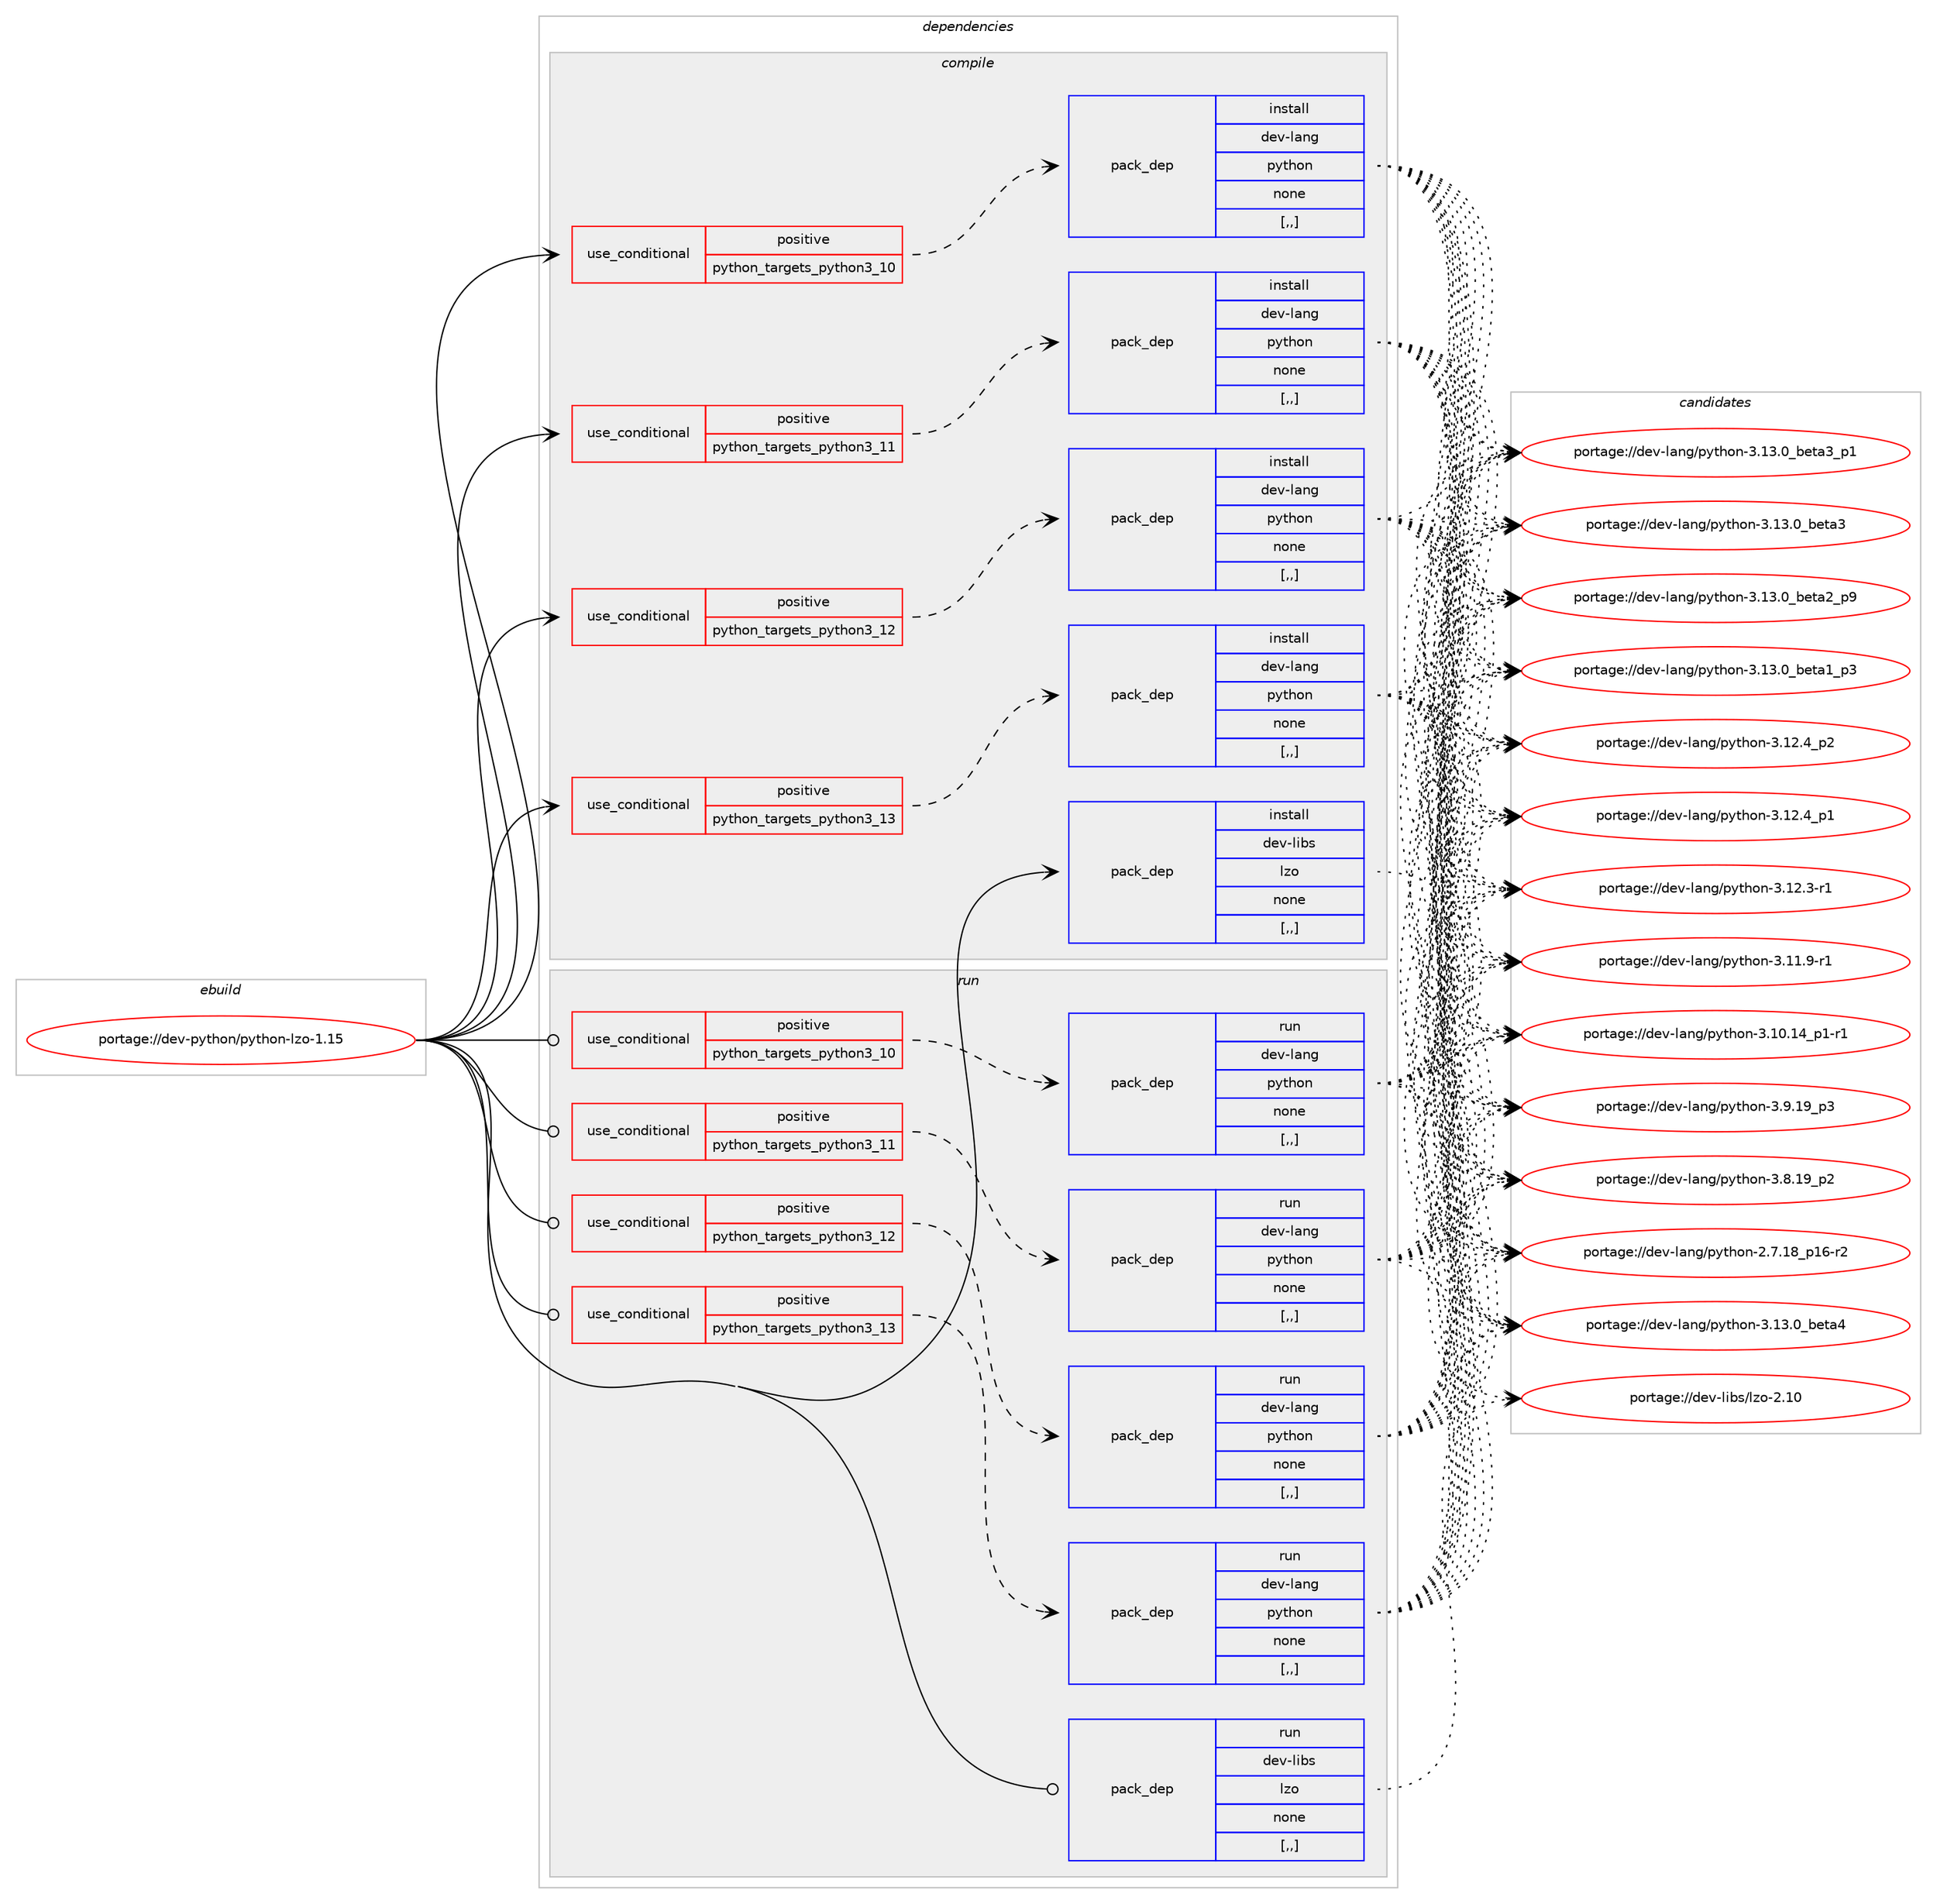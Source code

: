 digraph prolog {

# *************
# Graph options
# *************

newrank=true;
concentrate=true;
compound=true;
graph [rankdir=LR,fontname=Helvetica,fontsize=10,ranksep=1.5];#, ranksep=2.5, nodesep=0.2];
edge  [arrowhead=vee];
node  [fontname=Helvetica,fontsize=10];

# **********
# The ebuild
# **********

subgraph cluster_leftcol {
color=gray;
label=<<i>ebuild</i>>;
id [label="portage://dev-python/python-lzo-1.15", color=red, width=4, href="../dev-python/python-lzo-1.15.svg"];
}

# ****************
# The dependencies
# ****************

subgraph cluster_midcol {
color=gray;
label=<<i>dependencies</i>>;
subgraph cluster_compile {
fillcolor="#eeeeee";
style=filled;
label=<<i>compile</i>>;
subgraph cond38374 {
dependency160398 [label=<<TABLE BORDER="0" CELLBORDER="1" CELLSPACING="0" CELLPADDING="4"><TR><TD ROWSPAN="3" CELLPADDING="10">use_conditional</TD></TR><TR><TD>positive</TD></TR><TR><TD>python_targets_python3_10</TD></TR></TABLE>>, shape=none, color=red];
subgraph pack120754 {
dependency160399 [label=<<TABLE BORDER="0" CELLBORDER="1" CELLSPACING="0" CELLPADDING="4" WIDTH="220"><TR><TD ROWSPAN="6" CELLPADDING="30">pack_dep</TD></TR><TR><TD WIDTH="110">install</TD></TR><TR><TD>dev-lang</TD></TR><TR><TD>python</TD></TR><TR><TD>none</TD></TR><TR><TD>[,,]</TD></TR></TABLE>>, shape=none, color=blue];
}
dependency160398:e -> dependency160399:w [weight=20,style="dashed",arrowhead="vee"];
}
id:e -> dependency160398:w [weight=20,style="solid",arrowhead="vee"];
subgraph cond38375 {
dependency160400 [label=<<TABLE BORDER="0" CELLBORDER="1" CELLSPACING="0" CELLPADDING="4"><TR><TD ROWSPAN="3" CELLPADDING="10">use_conditional</TD></TR><TR><TD>positive</TD></TR><TR><TD>python_targets_python3_11</TD></TR></TABLE>>, shape=none, color=red];
subgraph pack120755 {
dependency160401 [label=<<TABLE BORDER="0" CELLBORDER="1" CELLSPACING="0" CELLPADDING="4" WIDTH="220"><TR><TD ROWSPAN="6" CELLPADDING="30">pack_dep</TD></TR><TR><TD WIDTH="110">install</TD></TR><TR><TD>dev-lang</TD></TR><TR><TD>python</TD></TR><TR><TD>none</TD></TR><TR><TD>[,,]</TD></TR></TABLE>>, shape=none, color=blue];
}
dependency160400:e -> dependency160401:w [weight=20,style="dashed",arrowhead="vee"];
}
id:e -> dependency160400:w [weight=20,style="solid",arrowhead="vee"];
subgraph cond38376 {
dependency160402 [label=<<TABLE BORDER="0" CELLBORDER="1" CELLSPACING="0" CELLPADDING="4"><TR><TD ROWSPAN="3" CELLPADDING="10">use_conditional</TD></TR><TR><TD>positive</TD></TR><TR><TD>python_targets_python3_12</TD></TR></TABLE>>, shape=none, color=red];
subgraph pack120756 {
dependency160403 [label=<<TABLE BORDER="0" CELLBORDER="1" CELLSPACING="0" CELLPADDING="4" WIDTH="220"><TR><TD ROWSPAN="6" CELLPADDING="30">pack_dep</TD></TR><TR><TD WIDTH="110">install</TD></TR><TR><TD>dev-lang</TD></TR><TR><TD>python</TD></TR><TR><TD>none</TD></TR><TR><TD>[,,]</TD></TR></TABLE>>, shape=none, color=blue];
}
dependency160402:e -> dependency160403:w [weight=20,style="dashed",arrowhead="vee"];
}
id:e -> dependency160402:w [weight=20,style="solid",arrowhead="vee"];
subgraph cond38377 {
dependency160404 [label=<<TABLE BORDER="0" CELLBORDER="1" CELLSPACING="0" CELLPADDING="4"><TR><TD ROWSPAN="3" CELLPADDING="10">use_conditional</TD></TR><TR><TD>positive</TD></TR><TR><TD>python_targets_python3_13</TD></TR></TABLE>>, shape=none, color=red];
subgraph pack120757 {
dependency160405 [label=<<TABLE BORDER="0" CELLBORDER="1" CELLSPACING="0" CELLPADDING="4" WIDTH="220"><TR><TD ROWSPAN="6" CELLPADDING="30">pack_dep</TD></TR><TR><TD WIDTH="110">install</TD></TR><TR><TD>dev-lang</TD></TR><TR><TD>python</TD></TR><TR><TD>none</TD></TR><TR><TD>[,,]</TD></TR></TABLE>>, shape=none, color=blue];
}
dependency160404:e -> dependency160405:w [weight=20,style="dashed",arrowhead="vee"];
}
id:e -> dependency160404:w [weight=20,style="solid",arrowhead="vee"];
subgraph pack120758 {
dependency160406 [label=<<TABLE BORDER="0" CELLBORDER="1" CELLSPACING="0" CELLPADDING="4" WIDTH="220"><TR><TD ROWSPAN="6" CELLPADDING="30">pack_dep</TD></TR><TR><TD WIDTH="110">install</TD></TR><TR><TD>dev-libs</TD></TR><TR><TD>lzo</TD></TR><TR><TD>none</TD></TR><TR><TD>[,,]</TD></TR></TABLE>>, shape=none, color=blue];
}
id:e -> dependency160406:w [weight=20,style="solid",arrowhead="vee"];
}
subgraph cluster_compileandrun {
fillcolor="#eeeeee";
style=filled;
label=<<i>compile and run</i>>;
}
subgraph cluster_run {
fillcolor="#eeeeee";
style=filled;
label=<<i>run</i>>;
subgraph cond38378 {
dependency160407 [label=<<TABLE BORDER="0" CELLBORDER="1" CELLSPACING="0" CELLPADDING="4"><TR><TD ROWSPAN="3" CELLPADDING="10">use_conditional</TD></TR><TR><TD>positive</TD></TR><TR><TD>python_targets_python3_10</TD></TR></TABLE>>, shape=none, color=red];
subgraph pack120759 {
dependency160408 [label=<<TABLE BORDER="0" CELLBORDER="1" CELLSPACING="0" CELLPADDING="4" WIDTH="220"><TR><TD ROWSPAN="6" CELLPADDING="30">pack_dep</TD></TR><TR><TD WIDTH="110">run</TD></TR><TR><TD>dev-lang</TD></TR><TR><TD>python</TD></TR><TR><TD>none</TD></TR><TR><TD>[,,]</TD></TR></TABLE>>, shape=none, color=blue];
}
dependency160407:e -> dependency160408:w [weight=20,style="dashed",arrowhead="vee"];
}
id:e -> dependency160407:w [weight=20,style="solid",arrowhead="odot"];
subgraph cond38379 {
dependency160409 [label=<<TABLE BORDER="0" CELLBORDER="1" CELLSPACING="0" CELLPADDING="4"><TR><TD ROWSPAN="3" CELLPADDING="10">use_conditional</TD></TR><TR><TD>positive</TD></TR><TR><TD>python_targets_python3_11</TD></TR></TABLE>>, shape=none, color=red];
subgraph pack120760 {
dependency160410 [label=<<TABLE BORDER="0" CELLBORDER="1" CELLSPACING="0" CELLPADDING="4" WIDTH="220"><TR><TD ROWSPAN="6" CELLPADDING="30">pack_dep</TD></TR><TR><TD WIDTH="110">run</TD></TR><TR><TD>dev-lang</TD></TR><TR><TD>python</TD></TR><TR><TD>none</TD></TR><TR><TD>[,,]</TD></TR></TABLE>>, shape=none, color=blue];
}
dependency160409:e -> dependency160410:w [weight=20,style="dashed",arrowhead="vee"];
}
id:e -> dependency160409:w [weight=20,style="solid",arrowhead="odot"];
subgraph cond38380 {
dependency160411 [label=<<TABLE BORDER="0" CELLBORDER="1" CELLSPACING="0" CELLPADDING="4"><TR><TD ROWSPAN="3" CELLPADDING="10">use_conditional</TD></TR><TR><TD>positive</TD></TR><TR><TD>python_targets_python3_12</TD></TR></TABLE>>, shape=none, color=red];
subgraph pack120761 {
dependency160412 [label=<<TABLE BORDER="0" CELLBORDER="1" CELLSPACING="0" CELLPADDING="4" WIDTH="220"><TR><TD ROWSPAN="6" CELLPADDING="30">pack_dep</TD></TR><TR><TD WIDTH="110">run</TD></TR><TR><TD>dev-lang</TD></TR><TR><TD>python</TD></TR><TR><TD>none</TD></TR><TR><TD>[,,]</TD></TR></TABLE>>, shape=none, color=blue];
}
dependency160411:e -> dependency160412:w [weight=20,style="dashed",arrowhead="vee"];
}
id:e -> dependency160411:w [weight=20,style="solid",arrowhead="odot"];
subgraph cond38381 {
dependency160413 [label=<<TABLE BORDER="0" CELLBORDER="1" CELLSPACING="0" CELLPADDING="4"><TR><TD ROWSPAN="3" CELLPADDING="10">use_conditional</TD></TR><TR><TD>positive</TD></TR><TR><TD>python_targets_python3_13</TD></TR></TABLE>>, shape=none, color=red];
subgraph pack120762 {
dependency160414 [label=<<TABLE BORDER="0" CELLBORDER="1" CELLSPACING="0" CELLPADDING="4" WIDTH="220"><TR><TD ROWSPAN="6" CELLPADDING="30">pack_dep</TD></TR><TR><TD WIDTH="110">run</TD></TR><TR><TD>dev-lang</TD></TR><TR><TD>python</TD></TR><TR><TD>none</TD></TR><TR><TD>[,,]</TD></TR></TABLE>>, shape=none, color=blue];
}
dependency160413:e -> dependency160414:w [weight=20,style="dashed",arrowhead="vee"];
}
id:e -> dependency160413:w [weight=20,style="solid",arrowhead="odot"];
subgraph pack120763 {
dependency160415 [label=<<TABLE BORDER="0" CELLBORDER="1" CELLSPACING="0" CELLPADDING="4" WIDTH="220"><TR><TD ROWSPAN="6" CELLPADDING="30">pack_dep</TD></TR><TR><TD WIDTH="110">run</TD></TR><TR><TD>dev-libs</TD></TR><TR><TD>lzo</TD></TR><TR><TD>none</TD></TR><TR><TD>[,,]</TD></TR></TABLE>>, shape=none, color=blue];
}
id:e -> dependency160415:w [weight=20,style="solid",arrowhead="odot"];
}
}

# **************
# The candidates
# **************

subgraph cluster_choices {
rank=same;
color=gray;
label=<<i>candidates</i>>;

subgraph choice120754 {
color=black;
nodesep=1;
choice1001011184510897110103471121211161041111104551464951464895981011169752 [label="portage://dev-lang/python-3.13.0_beta4", color=red, width=4,href="../dev-lang/python-3.13.0_beta4.svg"];
choice10010111845108971101034711212111610411111045514649514648959810111697519511249 [label="portage://dev-lang/python-3.13.0_beta3_p1", color=red, width=4,href="../dev-lang/python-3.13.0_beta3_p1.svg"];
choice1001011184510897110103471121211161041111104551464951464895981011169751 [label="portage://dev-lang/python-3.13.0_beta3", color=red, width=4,href="../dev-lang/python-3.13.0_beta3.svg"];
choice10010111845108971101034711212111610411111045514649514648959810111697509511257 [label="portage://dev-lang/python-3.13.0_beta2_p9", color=red, width=4,href="../dev-lang/python-3.13.0_beta2_p9.svg"];
choice10010111845108971101034711212111610411111045514649514648959810111697499511251 [label="portage://dev-lang/python-3.13.0_beta1_p3", color=red, width=4,href="../dev-lang/python-3.13.0_beta1_p3.svg"];
choice100101118451089711010347112121116104111110455146495046529511250 [label="portage://dev-lang/python-3.12.4_p2", color=red, width=4,href="../dev-lang/python-3.12.4_p2.svg"];
choice100101118451089711010347112121116104111110455146495046529511249 [label="portage://dev-lang/python-3.12.4_p1", color=red, width=4,href="../dev-lang/python-3.12.4_p1.svg"];
choice100101118451089711010347112121116104111110455146495046514511449 [label="portage://dev-lang/python-3.12.3-r1", color=red, width=4,href="../dev-lang/python-3.12.3-r1.svg"];
choice100101118451089711010347112121116104111110455146494946574511449 [label="portage://dev-lang/python-3.11.9-r1", color=red, width=4,href="../dev-lang/python-3.11.9-r1.svg"];
choice100101118451089711010347112121116104111110455146494846495295112494511449 [label="portage://dev-lang/python-3.10.14_p1-r1", color=red, width=4,href="../dev-lang/python-3.10.14_p1-r1.svg"];
choice100101118451089711010347112121116104111110455146574649579511251 [label="portage://dev-lang/python-3.9.19_p3", color=red, width=4,href="../dev-lang/python-3.9.19_p3.svg"];
choice100101118451089711010347112121116104111110455146564649579511250 [label="portage://dev-lang/python-3.8.19_p2", color=red, width=4,href="../dev-lang/python-3.8.19_p2.svg"];
choice100101118451089711010347112121116104111110455046554649569511249544511450 [label="portage://dev-lang/python-2.7.18_p16-r2", color=red, width=4,href="../dev-lang/python-2.7.18_p16-r2.svg"];
dependency160399:e -> choice1001011184510897110103471121211161041111104551464951464895981011169752:w [style=dotted,weight="100"];
dependency160399:e -> choice10010111845108971101034711212111610411111045514649514648959810111697519511249:w [style=dotted,weight="100"];
dependency160399:e -> choice1001011184510897110103471121211161041111104551464951464895981011169751:w [style=dotted,weight="100"];
dependency160399:e -> choice10010111845108971101034711212111610411111045514649514648959810111697509511257:w [style=dotted,weight="100"];
dependency160399:e -> choice10010111845108971101034711212111610411111045514649514648959810111697499511251:w [style=dotted,weight="100"];
dependency160399:e -> choice100101118451089711010347112121116104111110455146495046529511250:w [style=dotted,weight="100"];
dependency160399:e -> choice100101118451089711010347112121116104111110455146495046529511249:w [style=dotted,weight="100"];
dependency160399:e -> choice100101118451089711010347112121116104111110455146495046514511449:w [style=dotted,weight="100"];
dependency160399:e -> choice100101118451089711010347112121116104111110455146494946574511449:w [style=dotted,weight="100"];
dependency160399:e -> choice100101118451089711010347112121116104111110455146494846495295112494511449:w [style=dotted,weight="100"];
dependency160399:e -> choice100101118451089711010347112121116104111110455146574649579511251:w [style=dotted,weight="100"];
dependency160399:e -> choice100101118451089711010347112121116104111110455146564649579511250:w [style=dotted,weight="100"];
dependency160399:e -> choice100101118451089711010347112121116104111110455046554649569511249544511450:w [style=dotted,weight="100"];
}
subgraph choice120755 {
color=black;
nodesep=1;
choice1001011184510897110103471121211161041111104551464951464895981011169752 [label="portage://dev-lang/python-3.13.0_beta4", color=red, width=4,href="../dev-lang/python-3.13.0_beta4.svg"];
choice10010111845108971101034711212111610411111045514649514648959810111697519511249 [label="portage://dev-lang/python-3.13.0_beta3_p1", color=red, width=4,href="../dev-lang/python-3.13.0_beta3_p1.svg"];
choice1001011184510897110103471121211161041111104551464951464895981011169751 [label="portage://dev-lang/python-3.13.0_beta3", color=red, width=4,href="../dev-lang/python-3.13.0_beta3.svg"];
choice10010111845108971101034711212111610411111045514649514648959810111697509511257 [label="portage://dev-lang/python-3.13.0_beta2_p9", color=red, width=4,href="../dev-lang/python-3.13.0_beta2_p9.svg"];
choice10010111845108971101034711212111610411111045514649514648959810111697499511251 [label="portage://dev-lang/python-3.13.0_beta1_p3", color=red, width=4,href="../dev-lang/python-3.13.0_beta1_p3.svg"];
choice100101118451089711010347112121116104111110455146495046529511250 [label="portage://dev-lang/python-3.12.4_p2", color=red, width=4,href="../dev-lang/python-3.12.4_p2.svg"];
choice100101118451089711010347112121116104111110455146495046529511249 [label="portage://dev-lang/python-3.12.4_p1", color=red, width=4,href="../dev-lang/python-3.12.4_p1.svg"];
choice100101118451089711010347112121116104111110455146495046514511449 [label="portage://dev-lang/python-3.12.3-r1", color=red, width=4,href="../dev-lang/python-3.12.3-r1.svg"];
choice100101118451089711010347112121116104111110455146494946574511449 [label="portage://dev-lang/python-3.11.9-r1", color=red, width=4,href="../dev-lang/python-3.11.9-r1.svg"];
choice100101118451089711010347112121116104111110455146494846495295112494511449 [label="portage://dev-lang/python-3.10.14_p1-r1", color=red, width=4,href="../dev-lang/python-3.10.14_p1-r1.svg"];
choice100101118451089711010347112121116104111110455146574649579511251 [label="portage://dev-lang/python-3.9.19_p3", color=red, width=4,href="../dev-lang/python-3.9.19_p3.svg"];
choice100101118451089711010347112121116104111110455146564649579511250 [label="portage://dev-lang/python-3.8.19_p2", color=red, width=4,href="../dev-lang/python-3.8.19_p2.svg"];
choice100101118451089711010347112121116104111110455046554649569511249544511450 [label="portage://dev-lang/python-2.7.18_p16-r2", color=red, width=4,href="../dev-lang/python-2.7.18_p16-r2.svg"];
dependency160401:e -> choice1001011184510897110103471121211161041111104551464951464895981011169752:w [style=dotted,weight="100"];
dependency160401:e -> choice10010111845108971101034711212111610411111045514649514648959810111697519511249:w [style=dotted,weight="100"];
dependency160401:e -> choice1001011184510897110103471121211161041111104551464951464895981011169751:w [style=dotted,weight="100"];
dependency160401:e -> choice10010111845108971101034711212111610411111045514649514648959810111697509511257:w [style=dotted,weight="100"];
dependency160401:e -> choice10010111845108971101034711212111610411111045514649514648959810111697499511251:w [style=dotted,weight="100"];
dependency160401:e -> choice100101118451089711010347112121116104111110455146495046529511250:w [style=dotted,weight="100"];
dependency160401:e -> choice100101118451089711010347112121116104111110455146495046529511249:w [style=dotted,weight="100"];
dependency160401:e -> choice100101118451089711010347112121116104111110455146495046514511449:w [style=dotted,weight="100"];
dependency160401:e -> choice100101118451089711010347112121116104111110455146494946574511449:w [style=dotted,weight="100"];
dependency160401:e -> choice100101118451089711010347112121116104111110455146494846495295112494511449:w [style=dotted,weight="100"];
dependency160401:e -> choice100101118451089711010347112121116104111110455146574649579511251:w [style=dotted,weight="100"];
dependency160401:e -> choice100101118451089711010347112121116104111110455146564649579511250:w [style=dotted,weight="100"];
dependency160401:e -> choice100101118451089711010347112121116104111110455046554649569511249544511450:w [style=dotted,weight="100"];
}
subgraph choice120756 {
color=black;
nodesep=1;
choice1001011184510897110103471121211161041111104551464951464895981011169752 [label="portage://dev-lang/python-3.13.0_beta4", color=red, width=4,href="../dev-lang/python-3.13.0_beta4.svg"];
choice10010111845108971101034711212111610411111045514649514648959810111697519511249 [label="portage://dev-lang/python-3.13.0_beta3_p1", color=red, width=4,href="../dev-lang/python-3.13.0_beta3_p1.svg"];
choice1001011184510897110103471121211161041111104551464951464895981011169751 [label="portage://dev-lang/python-3.13.0_beta3", color=red, width=4,href="../dev-lang/python-3.13.0_beta3.svg"];
choice10010111845108971101034711212111610411111045514649514648959810111697509511257 [label="portage://dev-lang/python-3.13.0_beta2_p9", color=red, width=4,href="../dev-lang/python-3.13.0_beta2_p9.svg"];
choice10010111845108971101034711212111610411111045514649514648959810111697499511251 [label="portage://dev-lang/python-3.13.0_beta1_p3", color=red, width=4,href="../dev-lang/python-3.13.0_beta1_p3.svg"];
choice100101118451089711010347112121116104111110455146495046529511250 [label="portage://dev-lang/python-3.12.4_p2", color=red, width=4,href="../dev-lang/python-3.12.4_p2.svg"];
choice100101118451089711010347112121116104111110455146495046529511249 [label="portage://dev-lang/python-3.12.4_p1", color=red, width=4,href="../dev-lang/python-3.12.4_p1.svg"];
choice100101118451089711010347112121116104111110455146495046514511449 [label="portage://dev-lang/python-3.12.3-r1", color=red, width=4,href="../dev-lang/python-3.12.3-r1.svg"];
choice100101118451089711010347112121116104111110455146494946574511449 [label="portage://dev-lang/python-3.11.9-r1", color=red, width=4,href="../dev-lang/python-3.11.9-r1.svg"];
choice100101118451089711010347112121116104111110455146494846495295112494511449 [label="portage://dev-lang/python-3.10.14_p1-r1", color=red, width=4,href="../dev-lang/python-3.10.14_p1-r1.svg"];
choice100101118451089711010347112121116104111110455146574649579511251 [label="portage://dev-lang/python-3.9.19_p3", color=red, width=4,href="../dev-lang/python-3.9.19_p3.svg"];
choice100101118451089711010347112121116104111110455146564649579511250 [label="portage://dev-lang/python-3.8.19_p2", color=red, width=4,href="../dev-lang/python-3.8.19_p2.svg"];
choice100101118451089711010347112121116104111110455046554649569511249544511450 [label="portage://dev-lang/python-2.7.18_p16-r2", color=red, width=4,href="../dev-lang/python-2.7.18_p16-r2.svg"];
dependency160403:e -> choice1001011184510897110103471121211161041111104551464951464895981011169752:w [style=dotted,weight="100"];
dependency160403:e -> choice10010111845108971101034711212111610411111045514649514648959810111697519511249:w [style=dotted,weight="100"];
dependency160403:e -> choice1001011184510897110103471121211161041111104551464951464895981011169751:w [style=dotted,weight="100"];
dependency160403:e -> choice10010111845108971101034711212111610411111045514649514648959810111697509511257:w [style=dotted,weight="100"];
dependency160403:e -> choice10010111845108971101034711212111610411111045514649514648959810111697499511251:w [style=dotted,weight="100"];
dependency160403:e -> choice100101118451089711010347112121116104111110455146495046529511250:w [style=dotted,weight="100"];
dependency160403:e -> choice100101118451089711010347112121116104111110455146495046529511249:w [style=dotted,weight="100"];
dependency160403:e -> choice100101118451089711010347112121116104111110455146495046514511449:w [style=dotted,weight="100"];
dependency160403:e -> choice100101118451089711010347112121116104111110455146494946574511449:w [style=dotted,weight="100"];
dependency160403:e -> choice100101118451089711010347112121116104111110455146494846495295112494511449:w [style=dotted,weight="100"];
dependency160403:e -> choice100101118451089711010347112121116104111110455146574649579511251:w [style=dotted,weight="100"];
dependency160403:e -> choice100101118451089711010347112121116104111110455146564649579511250:w [style=dotted,weight="100"];
dependency160403:e -> choice100101118451089711010347112121116104111110455046554649569511249544511450:w [style=dotted,weight="100"];
}
subgraph choice120757 {
color=black;
nodesep=1;
choice1001011184510897110103471121211161041111104551464951464895981011169752 [label="portage://dev-lang/python-3.13.0_beta4", color=red, width=4,href="../dev-lang/python-3.13.0_beta4.svg"];
choice10010111845108971101034711212111610411111045514649514648959810111697519511249 [label="portage://dev-lang/python-3.13.0_beta3_p1", color=red, width=4,href="../dev-lang/python-3.13.0_beta3_p1.svg"];
choice1001011184510897110103471121211161041111104551464951464895981011169751 [label="portage://dev-lang/python-3.13.0_beta3", color=red, width=4,href="../dev-lang/python-3.13.0_beta3.svg"];
choice10010111845108971101034711212111610411111045514649514648959810111697509511257 [label="portage://dev-lang/python-3.13.0_beta2_p9", color=red, width=4,href="../dev-lang/python-3.13.0_beta2_p9.svg"];
choice10010111845108971101034711212111610411111045514649514648959810111697499511251 [label="portage://dev-lang/python-3.13.0_beta1_p3", color=red, width=4,href="../dev-lang/python-3.13.0_beta1_p3.svg"];
choice100101118451089711010347112121116104111110455146495046529511250 [label="portage://dev-lang/python-3.12.4_p2", color=red, width=4,href="../dev-lang/python-3.12.4_p2.svg"];
choice100101118451089711010347112121116104111110455146495046529511249 [label="portage://dev-lang/python-3.12.4_p1", color=red, width=4,href="../dev-lang/python-3.12.4_p1.svg"];
choice100101118451089711010347112121116104111110455146495046514511449 [label="portage://dev-lang/python-3.12.3-r1", color=red, width=4,href="../dev-lang/python-3.12.3-r1.svg"];
choice100101118451089711010347112121116104111110455146494946574511449 [label="portage://dev-lang/python-3.11.9-r1", color=red, width=4,href="../dev-lang/python-3.11.9-r1.svg"];
choice100101118451089711010347112121116104111110455146494846495295112494511449 [label="portage://dev-lang/python-3.10.14_p1-r1", color=red, width=4,href="../dev-lang/python-3.10.14_p1-r1.svg"];
choice100101118451089711010347112121116104111110455146574649579511251 [label="portage://dev-lang/python-3.9.19_p3", color=red, width=4,href="../dev-lang/python-3.9.19_p3.svg"];
choice100101118451089711010347112121116104111110455146564649579511250 [label="portage://dev-lang/python-3.8.19_p2", color=red, width=4,href="../dev-lang/python-3.8.19_p2.svg"];
choice100101118451089711010347112121116104111110455046554649569511249544511450 [label="portage://dev-lang/python-2.7.18_p16-r2", color=red, width=4,href="../dev-lang/python-2.7.18_p16-r2.svg"];
dependency160405:e -> choice1001011184510897110103471121211161041111104551464951464895981011169752:w [style=dotted,weight="100"];
dependency160405:e -> choice10010111845108971101034711212111610411111045514649514648959810111697519511249:w [style=dotted,weight="100"];
dependency160405:e -> choice1001011184510897110103471121211161041111104551464951464895981011169751:w [style=dotted,weight="100"];
dependency160405:e -> choice10010111845108971101034711212111610411111045514649514648959810111697509511257:w [style=dotted,weight="100"];
dependency160405:e -> choice10010111845108971101034711212111610411111045514649514648959810111697499511251:w [style=dotted,weight="100"];
dependency160405:e -> choice100101118451089711010347112121116104111110455146495046529511250:w [style=dotted,weight="100"];
dependency160405:e -> choice100101118451089711010347112121116104111110455146495046529511249:w [style=dotted,weight="100"];
dependency160405:e -> choice100101118451089711010347112121116104111110455146495046514511449:w [style=dotted,weight="100"];
dependency160405:e -> choice100101118451089711010347112121116104111110455146494946574511449:w [style=dotted,weight="100"];
dependency160405:e -> choice100101118451089711010347112121116104111110455146494846495295112494511449:w [style=dotted,weight="100"];
dependency160405:e -> choice100101118451089711010347112121116104111110455146574649579511251:w [style=dotted,weight="100"];
dependency160405:e -> choice100101118451089711010347112121116104111110455146564649579511250:w [style=dotted,weight="100"];
dependency160405:e -> choice100101118451089711010347112121116104111110455046554649569511249544511450:w [style=dotted,weight="100"];
}
subgraph choice120758 {
color=black;
nodesep=1;
choice1001011184510810598115471081221114550464948 [label="portage://dev-libs/lzo-2.10", color=red, width=4,href="../dev-libs/lzo-2.10.svg"];
dependency160406:e -> choice1001011184510810598115471081221114550464948:w [style=dotted,weight="100"];
}
subgraph choice120759 {
color=black;
nodesep=1;
choice1001011184510897110103471121211161041111104551464951464895981011169752 [label="portage://dev-lang/python-3.13.0_beta4", color=red, width=4,href="../dev-lang/python-3.13.0_beta4.svg"];
choice10010111845108971101034711212111610411111045514649514648959810111697519511249 [label="portage://dev-lang/python-3.13.0_beta3_p1", color=red, width=4,href="../dev-lang/python-3.13.0_beta3_p1.svg"];
choice1001011184510897110103471121211161041111104551464951464895981011169751 [label="portage://dev-lang/python-3.13.0_beta3", color=red, width=4,href="../dev-lang/python-3.13.0_beta3.svg"];
choice10010111845108971101034711212111610411111045514649514648959810111697509511257 [label="portage://dev-lang/python-3.13.0_beta2_p9", color=red, width=4,href="../dev-lang/python-3.13.0_beta2_p9.svg"];
choice10010111845108971101034711212111610411111045514649514648959810111697499511251 [label="portage://dev-lang/python-3.13.0_beta1_p3", color=red, width=4,href="../dev-lang/python-3.13.0_beta1_p3.svg"];
choice100101118451089711010347112121116104111110455146495046529511250 [label="portage://dev-lang/python-3.12.4_p2", color=red, width=4,href="../dev-lang/python-3.12.4_p2.svg"];
choice100101118451089711010347112121116104111110455146495046529511249 [label="portage://dev-lang/python-3.12.4_p1", color=red, width=4,href="../dev-lang/python-3.12.4_p1.svg"];
choice100101118451089711010347112121116104111110455146495046514511449 [label="portage://dev-lang/python-3.12.3-r1", color=red, width=4,href="../dev-lang/python-3.12.3-r1.svg"];
choice100101118451089711010347112121116104111110455146494946574511449 [label="portage://dev-lang/python-3.11.9-r1", color=red, width=4,href="../dev-lang/python-3.11.9-r1.svg"];
choice100101118451089711010347112121116104111110455146494846495295112494511449 [label="portage://dev-lang/python-3.10.14_p1-r1", color=red, width=4,href="../dev-lang/python-3.10.14_p1-r1.svg"];
choice100101118451089711010347112121116104111110455146574649579511251 [label="portage://dev-lang/python-3.9.19_p3", color=red, width=4,href="../dev-lang/python-3.9.19_p3.svg"];
choice100101118451089711010347112121116104111110455146564649579511250 [label="portage://dev-lang/python-3.8.19_p2", color=red, width=4,href="../dev-lang/python-3.8.19_p2.svg"];
choice100101118451089711010347112121116104111110455046554649569511249544511450 [label="portage://dev-lang/python-2.7.18_p16-r2", color=red, width=4,href="../dev-lang/python-2.7.18_p16-r2.svg"];
dependency160408:e -> choice1001011184510897110103471121211161041111104551464951464895981011169752:w [style=dotted,weight="100"];
dependency160408:e -> choice10010111845108971101034711212111610411111045514649514648959810111697519511249:w [style=dotted,weight="100"];
dependency160408:e -> choice1001011184510897110103471121211161041111104551464951464895981011169751:w [style=dotted,weight="100"];
dependency160408:e -> choice10010111845108971101034711212111610411111045514649514648959810111697509511257:w [style=dotted,weight="100"];
dependency160408:e -> choice10010111845108971101034711212111610411111045514649514648959810111697499511251:w [style=dotted,weight="100"];
dependency160408:e -> choice100101118451089711010347112121116104111110455146495046529511250:w [style=dotted,weight="100"];
dependency160408:e -> choice100101118451089711010347112121116104111110455146495046529511249:w [style=dotted,weight="100"];
dependency160408:e -> choice100101118451089711010347112121116104111110455146495046514511449:w [style=dotted,weight="100"];
dependency160408:e -> choice100101118451089711010347112121116104111110455146494946574511449:w [style=dotted,weight="100"];
dependency160408:e -> choice100101118451089711010347112121116104111110455146494846495295112494511449:w [style=dotted,weight="100"];
dependency160408:e -> choice100101118451089711010347112121116104111110455146574649579511251:w [style=dotted,weight="100"];
dependency160408:e -> choice100101118451089711010347112121116104111110455146564649579511250:w [style=dotted,weight="100"];
dependency160408:e -> choice100101118451089711010347112121116104111110455046554649569511249544511450:w [style=dotted,weight="100"];
}
subgraph choice120760 {
color=black;
nodesep=1;
choice1001011184510897110103471121211161041111104551464951464895981011169752 [label="portage://dev-lang/python-3.13.0_beta4", color=red, width=4,href="../dev-lang/python-3.13.0_beta4.svg"];
choice10010111845108971101034711212111610411111045514649514648959810111697519511249 [label="portage://dev-lang/python-3.13.0_beta3_p1", color=red, width=4,href="../dev-lang/python-3.13.0_beta3_p1.svg"];
choice1001011184510897110103471121211161041111104551464951464895981011169751 [label="portage://dev-lang/python-3.13.0_beta3", color=red, width=4,href="../dev-lang/python-3.13.0_beta3.svg"];
choice10010111845108971101034711212111610411111045514649514648959810111697509511257 [label="portage://dev-lang/python-3.13.0_beta2_p9", color=red, width=4,href="../dev-lang/python-3.13.0_beta2_p9.svg"];
choice10010111845108971101034711212111610411111045514649514648959810111697499511251 [label="portage://dev-lang/python-3.13.0_beta1_p3", color=red, width=4,href="../dev-lang/python-3.13.0_beta1_p3.svg"];
choice100101118451089711010347112121116104111110455146495046529511250 [label="portage://dev-lang/python-3.12.4_p2", color=red, width=4,href="../dev-lang/python-3.12.4_p2.svg"];
choice100101118451089711010347112121116104111110455146495046529511249 [label="portage://dev-lang/python-3.12.4_p1", color=red, width=4,href="../dev-lang/python-3.12.4_p1.svg"];
choice100101118451089711010347112121116104111110455146495046514511449 [label="portage://dev-lang/python-3.12.3-r1", color=red, width=4,href="../dev-lang/python-3.12.3-r1.svg"];
choice100101118451089711010347112121116104111110455146494946574511449 [label="portage://dev-lang/python-3.11.9-r1", color=red, width=4,href="../dev-lang/python-3.11.9-r1.svg"];
choice100101118451089711010347112121116104111110455146494846495295112494511449 [label="portage://dev-lang/python-3.10.14_p1-r1", color=red, width=4,href="../dev-lang/python-3.10.14_p1-r1.svg"];
choice100101118451089711010347112121116104111110455146574649579511251 [label="portage://dev-lang/python-3.9.19_p3", color=red, width=4,href="../dev-lang/python-3.9.19_p3.svg"];
choice100101118451089711010347112121116104111110455146564649579511250 [label="portage://dev-lang/python-3.8.19_p2", color=red, width=4,href="../dev-lang/python-3.8.19_p2.svg"];
choice100101118451089711010347112121116104111110455046554649569511249544511450 [label="portage://dev-lang/python-2.7.18_p16-r2", color=red, width=4,href="../dev-lang/python-2.7.18_p16-r2.svg"];
dependency160410:e -> choice1001011184510897110103471121211161041111104551464951464895981011169752:w [style=dotted,weight="100"];
dependency160410:e -> choice10010111845108971101034711212111610411111045514649514648959810111697519511249:w [style=dotted,weight="100"];
dependency160410:e -> choice1001011184510897110103471121211161041111104551464951464895981011169751:w [style=dotted,weight="100"];
dependency160410:e -> choice10010111845108971101034711212111610411111045514649514648959810111697509511257:w [style=dotted,weight="100"];
dependency160410:e -> choice10010111845108971101034711212111610411111045514649514648959810111697499511251:w [style=dotted,weight="100"];
dependency160410:e -> choice100101118451089711010347112121116104111110455146495046529511250:w [style=dotted,weight="100"];
dependency160410:e -> choice100101118451089711010347112121116104111110455146495046529511249:w [style=dotted,weight="100"];
dependency160410:e -> choice100101118451089711010347112121116104111110455146495046514511449:w [style=dotted,weight="100"];
dependency160410:e -> choice100101118451089711010347112121116104111110455146494946574511449:w [style=dotted,weight="100"];
dependency160410:e -> choice100101118451089711010347112121116104111110455146494846495295112494511449:w [style=dotted,weight="100"];
dependency160410:e -> choice100101118451089711010347112121116104111110455146574649579511251:w [style=dotted,weight="100"];
dependency160410:e -> choice100101118451089711010347112121116104111110455146564649579511250:w [style=dotted,weight="100"];
dependency160410:e -> choice100101118451089711010347112121116104111110455046554649569511249544511450:w [style=dotted,weight="100"];
}
subgraph choice120761 {
color=black;
nodesep=1;
choice1001011184510897110103471121211161041111104551464951464895981011169752 [label="portage://dev-lang/python-3.13.0_beta4", color=red, width=4,href="../dev-lang/python-3.13.0_beta4.svg"];
choice10010111845108971101034711212111610411111045514649514648959810111697519511249 [label="portage://dev-lang/python-3.13.0_beta3_p1", color=red, width=4,href="../dev-lang/python-3.13.0_beta3_p1.svg"];
choice1001011184510897110103471121211161041111104551464951464895981011169751 [label="portage://dev-lang/python-3.13.0_beta3", color=red, width=4,href="../dev-lang/python-3.13.0_beta3.svg"];
choice10010111845108971101034711212111610411111045514649514648959810111697509511257 [label="portage://dev-lang/python-3.13.0_beta2_p9", color=red, width=4,href="../dev-lang/python-3.13.0_beta2_p9.svg"];
choice10010111845108971101034711212111610411111045514649514648959810111697499511251 [label="portage://dev-lang/python-3.13.0_beta1_p3", color=red, width=4,href="../dev-lang/python-3.13.0_beta1_p3.svg"];
choice100101118451089711010347112121116104111110455146495046529511250 [label="portage://dev-lang/python-3.12.4_p2", color=red, width=4,href="../dev-lang/python-3.12.4_p2.svg"];
choice100101118451089711010347112121116104111110455146495046529511249 [label="portage://dev-lang/python-3.12.4_p1", color=red, width=4,href="../dev-lang/python-3.12.4_p1.svg"];
choice100101118451089711010347112121116104111110455146495046514511449 [label="portage://dev-lang/python-3.12.3-r1", color=red, width=4,href="../dev-lang/python-3.12.3-r1.svg"];
choice100101118451089711010347112121116104111110455146494946574511449 [label="portage://dev-lang/python-3.11.9-r1", color=red, width=4,href="../dev-lang/python-3.11.9-r1.svg"];
choice100101118451089711010347112121116104111110455146494846495295112494511449 [label="portage://dev-lang/python-3.10.14_p1-r1", color=red, width=4,href="../dev-lang/python-3.10.14_p1-r1.svg"];
choice100101118451089711010347112121116104111110455146574649579511251 [label="portage://dev-lang/python-3.9.19_p3", color=red, width=4,href="../dev-lang/python-3.9.19_p3.svg"];
choice100101118451089711010347112121116104111110455146564649579511250 [label="portage://dev-lang/python-3.8.19_p2", color=red, width=4,href="../dev-lang/python-3.8.19_p2.svg"];
choice100101118451089711010347112121116104111110455046554649569511249544511450 [label="portage://dev-lang/python-2.7.18_p16-r2", color=red, width=4,href="../dev-lang/python-2.7.18_p16-r2.svg"];
dependency160412:e -> choice1001011184510897110103471121211161041111104551464951464895981011169752:w [style=dotted,weight="100"];
dependency160412:e -> choice10010111845108971101034711212111610411111045514649514648959810111697519511249:w [style=dotted,weight="100"];
dependency160412:e -> choice1001011184510897110103471121211161041111104551464951464895981011169751:w [style=dotted,weight="100"];
dependency160412:e -> choice10010111845108971101034711212111610411111045514649514648959810111697509511257:w [style=dotted,weight="100"];
dependency160412:e -> choice10010111845108971101034711212111610411111045514649514648959810111697499511251:w [style=dotted,weight="100"];
dependency160412:e -> choice100101118451089711010347112121116104111110455146495046529511250:w [style=dotted,weight="100"];
dependency160412:e -> choice100101118451089711010347112121116104111110455146495046529511249:w [style=dotted,weight="100"];
dependency160412:e -> choice100101118451089711010347112121116104111110455146495046514511449:w [style=dotted,weight="100"];
dependency160412:e -> choice100101118451089711010347112121116104111110455146494946574511449:w [style=dotted,weight="100"];
dependency160412:e -> choice100101118451089711010347112121116104111110455146494846495295112494511449:w [style=dotted,weight="100"];
dependency160412:e -> choice100101118451089711010347112121116104111110455146574649579511251:w [style=dotted,weight="100"];
dependency160412:e -> choice100101118451089711010347112121116104111110455146564649579511250:w [style=dotted,weight="100"];
dependency160412:e -> choice100101118451089711010347112121116104111110455046554649569511249544511450:w [style=dotted,weight="100"];
}
subgraph choice120762 {
color=black;
nodesep=1;
choice1001011184510897110103471121211161041111104551464951464895981011169752 [label="portage://dev-lang/python-3.13.0_beta4", color=red, width=4,href="../dev-lang/python-3.13.0_beta4.svg"];
choice10010111845108971101034711212111610411111045514649514648959810111697519511249 [label="portage://dev-lang/python-3.13.0_beta3_p1", color=red, width=4,href="../dev-lang/python-3.13.0_beta3_p1.svg"];
choice1001011184510897110103471121211161041111104551464951464895981011169751 [label="portage://dev-lang/python-3.13.0_beta3", color=red, width=4,href="../dev-lang/python-3.13.0_beta3.svg"];
choice10010111845108971101034711212111610411111045514649514648959810111697509511257 [label="portage://dev-lang/python-3.13.0_beta2_p9", color=red, width=4,href="../dev-lang/python-3.13.0_beta2_p9.svg"];
choice10010111845108971101034711212111610411111045514649514648959810111697499511251 [label="portage://dev-lang/python-3.13.0_beta1_p3", color=red, width=4,href="../dev-lang/python-3.13.0_beta1_p3.svg"];
choice100101118451089711010347112121116104111110455146495046529511250 [label="portage://dev-lang/python-3.12.4_p2", color=red, width=4,href="../dev-lang/python-3.12.4_p2.svg"];
choice100101118451089711010347112121116104111110455146495046529511249 [label="portage://dev-lang/python-3.12.4_p1", color=red, width=4,href="../dev-lang/python-3.12.4_p1.svg"];
choice100101118451089711010347112121116104111110455146495046514511449 [label="portage://dev-lang/python-3.12.3-r1", color=red, width=4,href="../dev-lang/python-3.12.3-r1.svg"];
choice100101118451089711010347112121116104111110455146494946574511449 [label="portage://dev-lang/python-3.11.9-r1", color=red, width=4,href="../dev-lang/python-3.11.9-r1.svg"];
choice100101118451089711010347112121116104111110455146494846495295112494511449 [label="portage://dev-lang/python-3.10.14_p1-r1", color=red, width=4,href="../dev-lang/python-3.10.14_p1-r1.svg"];
choice100101118451089711010347112121116104111110455146574649579511251 [label="portage://dev-lang/python-3.9.19_p3", color=red, width=4,href="../dev-lang/python-3.9.19_p3.svg"];
choice100101118451089711010347112121116104111110455146564649579511250 [label="portage://dev-lang/python-3.8.19_p2", color=red, width=4,href="../dev-lang/python-3.8.19_p2.svg"];
choice100101118451089711010347112121116104111110455046554649569511249544511450 [label="portage://dev-lang/python-2.7.18_p16-r2", color=red, width=4,href="../dev-lang/python-2.7.18_p16-r2.svg"];
dependency160414:e -> choice1001011184510897110103471121211161041111104551464951464895981011169752:w [style=dotted,weight="100"];
dependency160414:e -> choice10010111845108971101034711212111610411111045514649514648959810111697519511249:w [style=dotted,weight="100"];
dependency160414:e -> choice1001011184510897110103471121211161041111104551464951464895981011169751:w [style=dotted,weight="100"];
dependency160414:e -> choice10010111845108971101034711212111610411111045514649514648959810111697509511257:w [style=dotted,weight="100"];
dependency160414:e -> choice10010111845108971101034711212111610411111045514649514648959810111697499511251:w [style=dotted,weight="100"];
dependency160414:e -> choice100101118451089711010347112121116104111110455146495046529511250:w [style=dotted,weight="100"];
dependency160414:e -> choice100101118451089711010347112121116104111110455146495046529511249:w [style=dotted,weight="100"];
dependency160414:e -> choice100101118451089711010347112121116104111110455146495046514511449:w [style=dotted,weight="100"];
dependency160414:e -> choice100101118451089711010347112121116104111110455146494946574511449:w [style=dotted,weight="100"];
dependency160414:e -> choice100101118451089711010347112121116104111110455146494846495295112494511449:w [style=dotted,weight="100"];
dependency160414:e -> choice100101118451089711010347112121116104111110455146574649579511251:w [style=dotted,weight="100"];
dependency160414:e -> choice100101118451089711010347112121116104111110455146564649579511250:w [style=dotted,weight="100"];
dependency160414:e -> choice100101118451089711010347112121116104111110455046554649569511249544511450:w [style=dotted,weight="100"];
}
subgraph choice120763 {
color=black;
nodesep=1;
choice1001011184510810598115471081221114550464948 [label="portage://dev-libs/lzo-2.10", color=red, width=4,href="../dev-libs/lzo-2.10.svg"];
dependency160415:e -> choice1001011184510810598115471081221114550464948:w [style=dotted,weight="100"];
}
}

}
